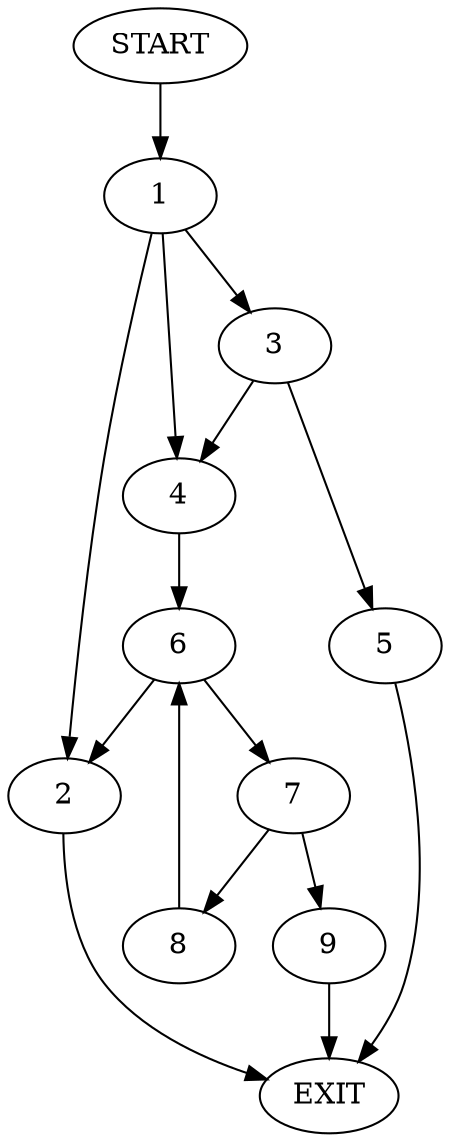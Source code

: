 digraph {
0 [label="START"]
10 [label="EXIT"]
0 -> 1
1 -> 2
1 -> 3
1 -> 4
3 -> 5
3 -> 4
4 -> 6
2 -> 10
5 -> 10
6 -> 2
6 -> 7
7 -> 8
7 -> 9
8 -> 6
9 -> 10
}
